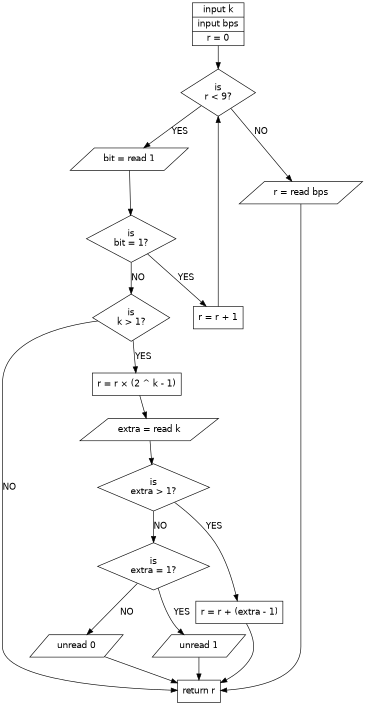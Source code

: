 digraph read_alac_residual {
  size="2.5,5";
  node [fontname="DejaVuSans"];
  edge [fontname="DejaVuSans"];
  ratio=fill;
  margin=0;
  init [shape=record,label="{input k|input bps|r = 0}"];
  unary_escape_test [shape=diamond,label="is\nr < 9?"];
  read_next_bit [shape=parallelogram,label="bit = read 1"];
  unary_finish_test [shape=diamond,label="is\nbit = 1?"];
  increment_r [shape=rect,label="r = r + 1"];
  k_test [shape=diamond,label="is\nk > 1?"];
  shift_r [shape=rect,label="r = r × (2 ^ k - 1)"];
  read_extra [shape=parallelogram,label="extra = read k"];
  extra_gt_1 [shape=diamond,label="is\nextra > 1?"];
  extra_eq_1 [shape=diamond,label="is\nextra = 1?"];
  update_r [shape=rect,label="r = r + (extra - 1)"];
  unread_1 [shape=parallelogram,label="unread 1"];
  unread_0 [shape=parallelogram,label="unread 0"];
  read_escape [shape=parallelogram,label="r = read bps"];
  return_r [shape=rect,label="return r"];

  init -> unary_escape_test;
  unary_escape_test -> read_escape [label="NO"];
  unary_escape_test -> read_next_bit [label="YES"];
  read_next_bit -> unary_finish_test;
  read_escape -> return_r;
  unary_finish_test -> increment_r [label="YES"];
  unary_finish_test -> k_test [label="NO"];
  increment_r -> unary_escape_test;
  k_test -> return_r [label="NO"];
  k_test -> shift_r [label="YES"];
  shift_r -> read_extra;
  read_extra -> extra_gt_1;
  extra_gt_1 -> extra_eq_1 [label="NO"];
  extra_gt_1 -> update_r [label="YES"];
  extra_eq_1 -> unread_1 [label="YES"];
  extra_eq_1 -> unread_0 [label="NO"];
  update_r -> return_r;
  unread_1 -> return_r;
  unread_0 -> return_r;
}
